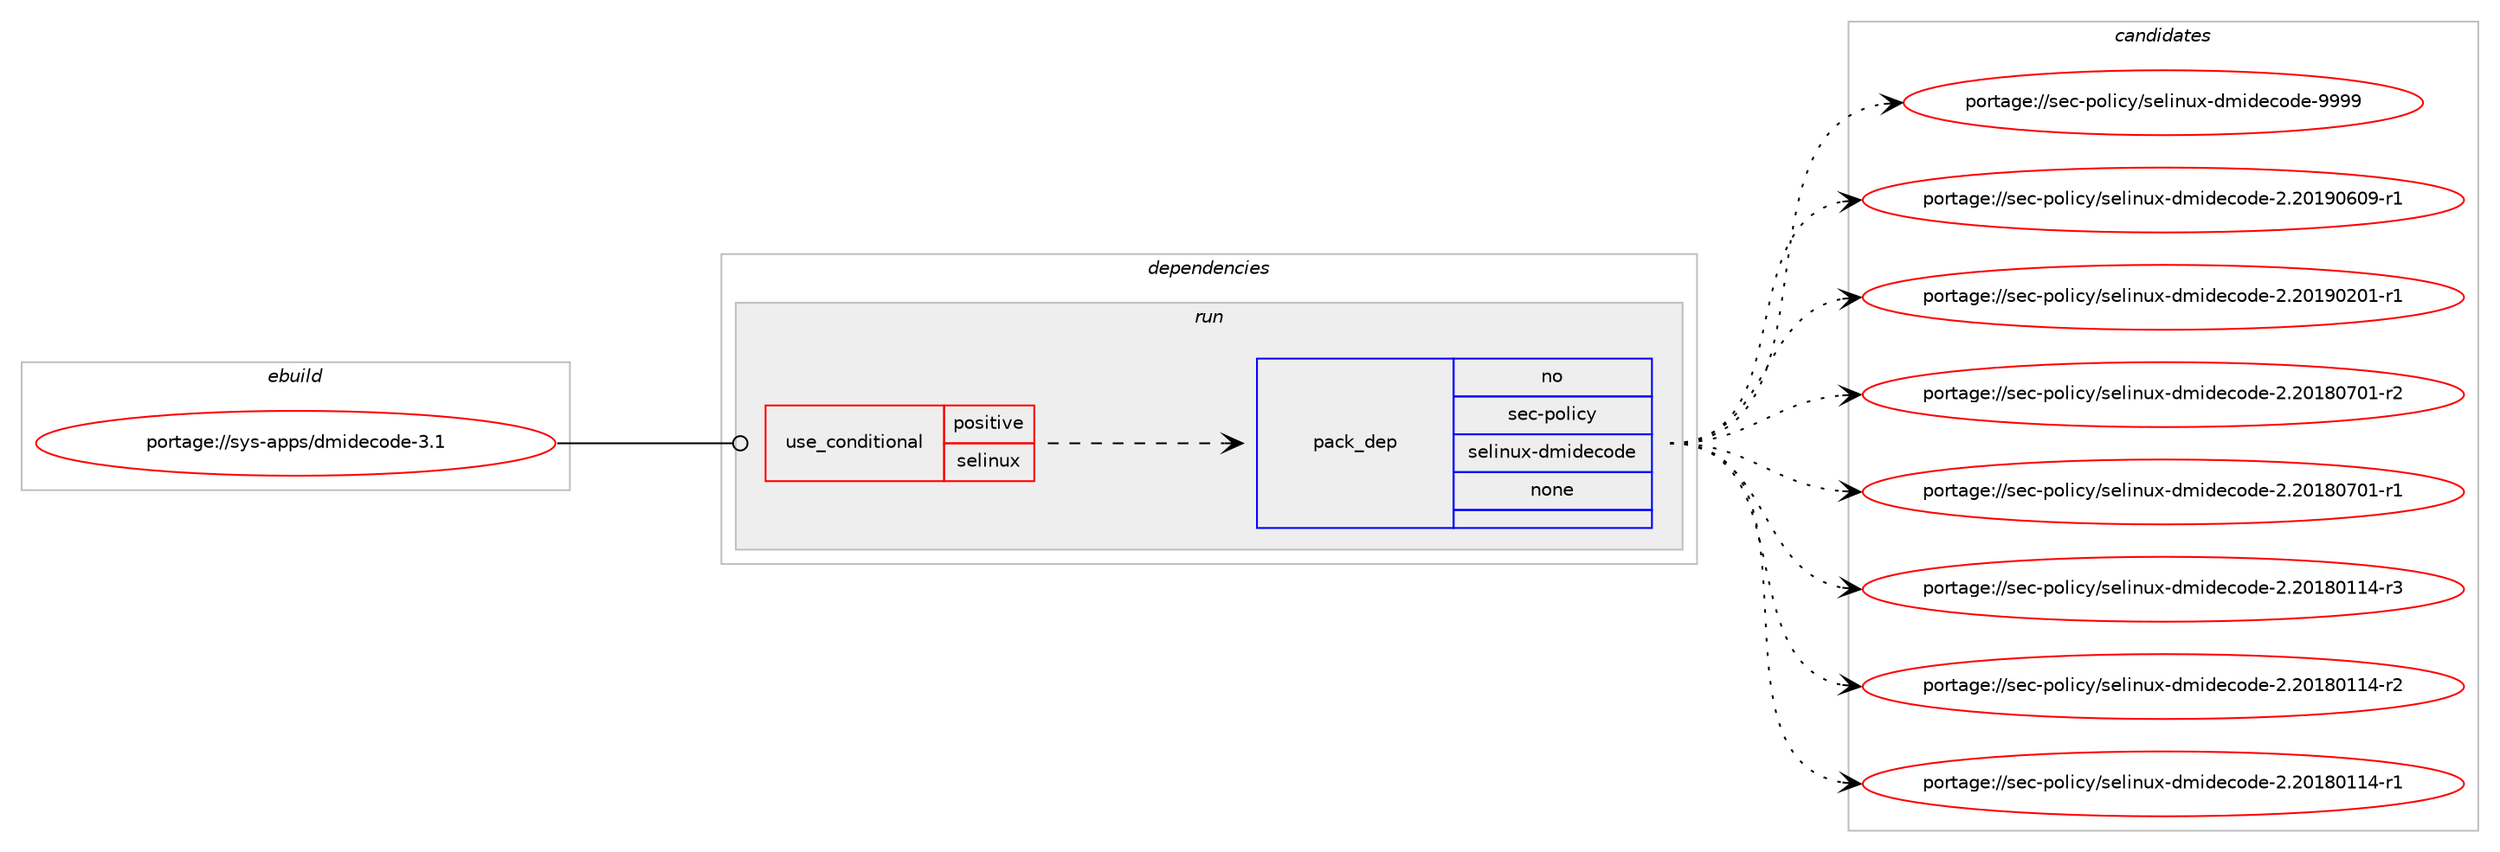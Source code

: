 digraph prolog {

# *************
# Graph options
# *************

newrank=true;
concentrate=true;
compound=true;
graph [rankdir=LR,fontname=Helvetica,fontsize=10,ranksep=1.5];#, ranksep=2.5, nodesep=0.2];
edge  [arrowhead=vee];
node  [fontname=Helvetica,fontsize=10];

# **********
# The ebuild
# **********

subgraph cluster_leftcol {
color=gray;
rank=same;
label=<<i>ebuild</i>>;
id [label="portage://sys-apps/dmidecode-3.1", color=red, width=4, href="../sys-apps/dmidecode-3.1.svg"];
}

# ****************
# The dependencies
# ****************

subgraph cluster_midcol {
color=gray;
label=<<i>dependencies</i>>;
subgraph cluster_compile {
fillcolor="#eeeeee";
style=filled;
label=<<i>compile</i>>;
}
subgraph cluster_compileandrun {
fillcolor="#eeeeee";
style=filled;
label=<<i>compile and run</i>>;
}
subgraph cluster_run {
fillcolor="#eeeeee";
style=filled;
label=<<i>run</i>>;
subgraph cond13175 {
dependency60347 [label=<<TABLE BORDER="0" CELLBORDER="1" CELLSPACING="0" CELLPADDING="4"><TR><TD ROWSPAN="3" CELLPADDING="10">use_conditional</TD></TR><TR><TD>positive</TD></TR><TR><TD>selinux</TD></TR></TABLE>>, shape=none, color=red];
subgraph pack45884 {
dependency60348 [label=<<TABLE BORDER="0" CELLBORDER="1" CELLSPACING="0" CELLPADDING="4" WIDTH="220"><TR><TD ROWSPAN="6" CELLPADDING="30">pack_dep</TD></TR><TR><TD WIDTH="110">no</TD></TR><TR><TD>sec-policy</TD></TR><TR><TD>selinux-dmidecode</TD></TR><TR><TD>none</TD></TR><TR><TD></TD></TR></TABLE>>, shape=none, color=blue];
}
dependency60347:e -> dependency60348:w [weight=20,style="dashed",arrowhead="vee"];
}
id:e -> dependency60347:w [weight=20,style="solid",arrowhead="odot"];
}
}

# **************
# The candidates
# **************

subgraph cluster_choices {
rank=same;
color=gray;
label=<<i>candidates</i>>;

subgraph choice45884 {
color=black;
nodesep=1;
choice1151019945112111108105991214711510110810511011712045100109105100101991111001014557575757 [label="portage://sec-policy/selinux-dmidecode-9999", color=red, width=4,href="../sec-policy/selinux-dmidecode-9999.svg"];
choice11510199451121111081059912147115101108105110117120451001091051001019911110010145504650484957485448574511449 [label="portage://sec-policy/selinux-dmidecode-2.20190609-r1", color=red, width=4,href="../sec-policy/selinux-dmidecode-2.20190609-r1.svg"];
choice11510199451121111081059912147115101108105110117120451001091051001019911110010145504650484957485048494511449 [label="portage://sec-policy/selinux-dmidecode-2.20190201-r1", color=red, width=4,href="../sec-policy/selinux-dmidecode-2.20190201-r1.svg"];
choice11510199451121111081059912147115101108105110117120451001091051001019911110010145504650484956485548494511450 [label="portage://sec-policy/selinux-dmidecode-2.20180701-r2", color=red, width=4,href="../sec-policy/selinux-dmidecode-2.20180701-r2.svg"];
choice11510199451121111081059912147115101108105110117120451001091051001019911110010145504650484956485548494511449 [label="portage://sec-policy/selinux-dmidecode-2.20180701-r1", color=red, width=4,href="../sec-policy/selinux-dmidecode-2.20180701-r1.svg"];
choice11510199451121111081059912147115101108105110117120451001091051001019911110010145504650484956484949524511451 [label="portage://sec-policy/selinux-dmidecode-2.20180114-r3", color=red, width=4,href="../sec-policy/selinux-dmidecode-2.20180114-r3.svg"];
choice11510199451121111081059912147115101108105110117120451001091051001019911110010145504650484956484949524511450 [label="portage://sec-policy/selinux-dmidecode-2.20180114-r2", color=red, width=4,href="../sec-policy/selinux-dmidecode-2.20180114-r2.svg"];
choice11510199451121111081059912147115101108105110117120451001091051001019911110010145504650484956484949524511449 [label="portage://sec-policy/selinux-dmidecode-2.20180114-r1", color=red, width=4,href="../sec-policy/selinux-dmidecode-2.20180114-r1.svg"];
dependency60348:e -> choice1151019945112111108105991214711510110810511011712045100109105100101991111001014557575757:w [style=dotted,weight="100"];
dependency60348:e -> choice11510199451121111081059912147115101108105110117120451001091051001019911110010145504650484957485448574511449:w [style=dotted,weight="100"];
dependency60348:e -> choice11510199451121111081059912147115101108105110117120451001091051001019911110010145504650484957485048494511449:w [style=dotted,weight="100"];
dependency60348:e -> choice11510199451121111081059912147115101108105110117120451001091051001019911110010145504650484956485548494511450:w [style=dotted,weight="100"];
dependency60348:e -> choice11510199451121111081059912147115101108105110117120451001091051001019911110010145504650484956485548494511449:w [style=dotted,weight="100"];
dependency60348:e -> choice11510199451121111081059912147115101108105110117120451001091051001019911110010145504650484956484949524511451:w [style=dotted,weight="100"];
dependency60348:e -> choice11510199451121111081059912147115101108105110117120451001091051001019911110010145504650484956484949524511450:w [style=dotted,weight="100"];
dependency60348:e -> choice11510199451121111081059912147115101108105110117120451001091051001019911110010145504650484956484949524511449:w [style=dotted,weight="100"];
}
}

}
